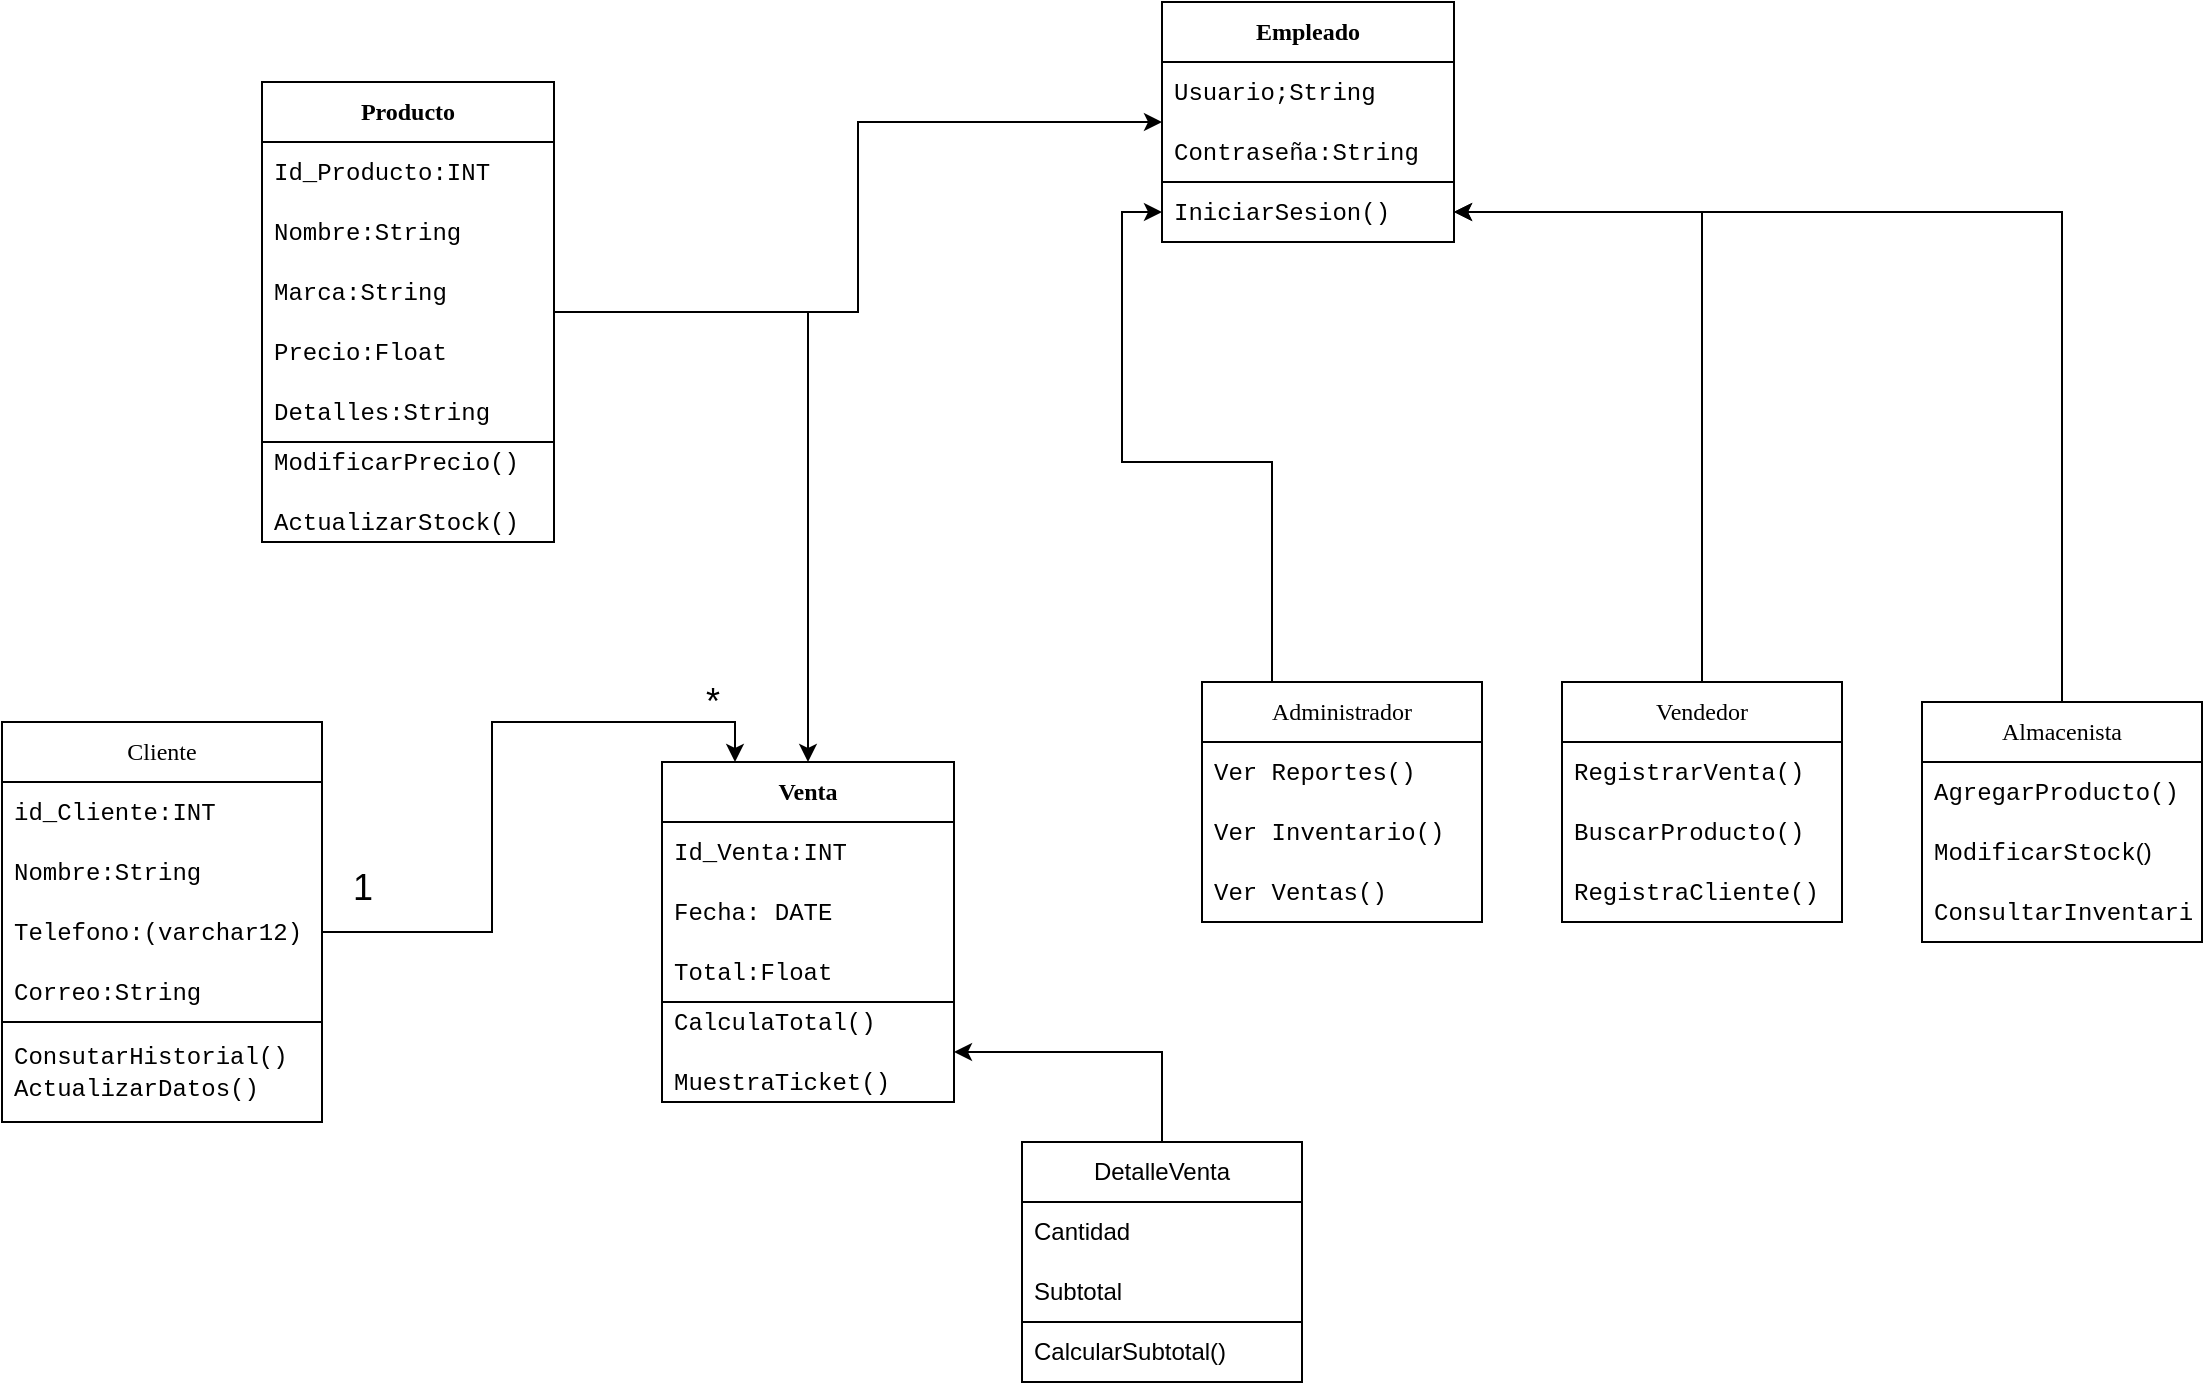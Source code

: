 <mxfile version="28.0.5">
  <diagram name="Página-1" id="lun50GtIDAeS44Tnptqp">
    <mxGraphModel dx="1812" dy="477" grid="1" gridSize="10" guides="1" tooltips="1" connect="1" arrows="1" fold="1" page="1" pageScale="1" pageWidth="827" pageHeight="1169" math="0" shadow="0">
      <root>
        <mxCell id="0" />
        <mxCell id="1" parent="0" />
        <mxCell id="pXYQC-w7GwX_-jRRe3Km-23" value="" style="edgeStyle=orthogonalEdgeStyle;rounded=0;orthogonalLoop=1;jettySize=auto;html=1;" parent="1" source="v3FBO9S3p2SLahumlQ9q-1" target="pXYQC-w7GwX_-jRRe3Km-17" edge="1">
          <mxGeometry relative="1" as="geometry" />
        </mxCell>
        <mxCell id="pXYQC-w7GwX_-jRRe3Km-31" value="" style="edgeStyle=orthogonalEdgeStyle;rounded=0;orthogonalLoop=1;jettySize=auto;html=1;" parent="1" source="v3FBO9S3p2SLahumlQ9q-1" target="pXYQC-w7GwX_-jRRe3Km-25" edge="1">
          <mxGeometry relative="1" as="geometry" />
        </mxCell>
        <mxCell id="v3FBO9S3p2SLahumlQ9q-1" value="&lt;font face=&quot;Times New Roman&quot;&gt;Producto&lt;/font&gt;" style="swimlane;fontStyle=1;childLayout=stackLayout;horizontal=1;startSize=30;horizontalStack=0;resizeParent=1;resizeParentMax=0;resizeLast=0;collapsible=1;marginBottom=0;whiteSpace=wrap;html=1;" parent="1" vertex="1">
          <mxGeometry x="-100" y="100" width="146" height="230" as="geometry">
            <mxRectangle x="274" y="70" width="160" height="30" as="alternateBounds" />
          </mxGeometry>
        </mxCell>
        <mxCell id="v3FBO9S3p2SLahumlQ9q-2" value="&lt;font face=&quot;Courier New&quot;&gt;Id_Producto:INT&lt;/font&gt;" style="text;strokeColor=none;fillColor=none;align=left;verticalAlign=middle;spacingLeft=4;spacingRight=4;overflow=hidden;points=[[0,0.5],[1,0.5]];portConstraint=eastwest;rotatable=0;whiteSpace=wrap;html=1;" parent="v3FBO9S3p2SLahumlQ9q-1" vertex="1">
          <mxGeometry y="30" width="146" height="30" as="geometry" />
        </mxCell>
        <mxCell id="pXYQC-w7GwX_-jRRe3Km-1" value="&lt;font face=&quot;Courier New&quot;&gt;Nombre:String&lt;/font&gt;" style="text;strokeColor=none;fillColor=none;align=left;verticalAlign=middle;spacingLeft=4;spacingRight=4;overflow=hidden;points=[[0,0.5],[1,0.5]];portConstraint=eastwest;rotatable=0;whiteSpace=wrap;html=1;" parent="v3FBO9S3p2SLahumlQ9q-1" vertex="1">
          <mxGeometry y="60" width="146" height="30" as="geometry" />
        </mxCell>
        <mxCell id="pXYQC-w7GwX_-jRRe3Km-2" value="&lt;font face=&quot;Courier New&quot;&gt;Marca:String&lt;/font&gt;" style="text;strokeColor=none;fillColor=none;align=left;verticalAlign=middle;spacingLeft=4;spacingRight=4;overflow=hidden;points=[[0,0.5],[1,0.5]];portConstraint=eastwest;rotatable=0;whiteSpace=wrap;html=1;" parent="v3FBO9S3p2SLahumlQ9q-1" vertex="1">
          <mxGeometry y="90" width="146" height="30" as="geometry" />
        </mxCell>
        <mxCell id="pXYQC-w7GwX_-jRRe3Km-13" value="&lt;font face=&quot;Courier New&quot;&gt;Precio:Float&lt;/font&gt;" style="text;strokeColor=none;fillColor=none;align=left;verticalAlign=middle;spacingLeft=4;spacingRight=4;overflow=hidden;points=[[0,0.5],[1,0.5]];portConstraint=eastwest;rotatable=0;whiteSpace=wrap;html=1;" parent="v3FBO9S3p2SLahumlQ9q-1" vertex="1">
          <mxGeometry y="120" width="146" height="30" as="geometry" />
        </mxCell>
        <mxCell id="pXYQC-w7GwX_-jRRe3Km-78" value="&lt;font face=&quot;Courier New&quot;&gt;Detalles:String&lt;/font&gt;" style="text;strokeColor=none;fillColor=none;align=left;verticalAlign=middle;spacingLeft=4;spacingRight=4;overflow=hidden;points=[[0,0.5],[1,0.5]];portConstraint=eastwest;rotatable=0;whiteSpace=wrap;html=1;" parent="v3FBO9S3p2SLahumlQ9q-1" vertex="1">
          <mxGeometry y="150" width="146" height="30" as="geometry" />
        </mxCell>
        <mxCell id="v3FBO9S3p2SLahumlQ9q-3" value="&lt;font face=&quot;Courier New&quot;&gt;ModificarPrecio()&lt;/font&gt;&lt;div&gt;&lt;font face=&quot;Courier New&quot;&gt;&lt;br&gt;&lt;/font&gt;&lt;div&gt;&lt;font face=&quot;Courier New&quot;&gt;ActualizarStock()&lt;/font&gt;&lt;/div&gt;&lt;/div&gt;" style="text;strokeColor=default;fillColor=none;align=left;verticalAlign=middle;spacingLeft=4;spacingRight=4;overflow=hidden;points=[[0,0.5],[1,0.5]];portConstraint=eastwest;rotatable=0;whiteSpace=wrap;html=1;" parent="v3FBO9S3p2SLahumlQ9q-1" vertex="1">
          <mxGeometry y="180" width="146" height="50" as="geometry" />
        </mxCell>
        <mxCell id="pXYQC-w7GwX_-jRRe3Km-17" value="&lt;font face=&quot;Times New Roman&quot;&gt;Venta&lt;/font&gt;" style="swimlane;fontStyle=1;childLayout=stackLayout;horizontal=1;startSize=30;horizontalStack=0;resizeParent=1;resizeParentMax=0;resizeLast=0;collapsible=1;marginBottom=0;whiteSpace=wrap;html=1;" parent="1" vertex="1">
          <mxGeometry x="100" y="440" width="146" height="170" as="geometry">
            <mxRectangle x="274" y="70" width="160" height="30" as="alternateBounds" />
          </mxGeometry>
        </mxCell>
        <mxCell id="pXYQC-w7GwX_-jRRe3Km-18" value="&lt;font face=&quot;Courier New&quot;&gt;Id_Venta:INT&lt;/font&gt;" style="text;strokeColor=none;fillColor=none;align=left;verticalAlign=middle;spacingLeft=4;spacingRight=4;overflow=hidden;points=[[0,0.5],[1,0.5]];portConstraint=eastwest;rotatable=0;whiteSpace=wrap;html=1;" parent="pXYQC-w7GwX_-jRRe3Km-17" vertex="1">
          <mxGeometry y="30" width="146" height="30" as="geometry" />
        </mxCell>
        <mxCell id="pXYQC-w7GwX_-jRRe3Km-19" value="&lt;font face=&quot;Courier New&quot;&gt;Fecha: DATE&lt;/font&gt;" style="text;strokeColor=none;fillColor=none;align=left;verticalAlign=middle;spacingLeft=4;spacingRight=4;overflow=hidden;points=[[0,0.5],[1,0.5]];portConstraint=eastwest;rotatable=0;whiteSpace=wrap;html=1;" parent="pXYQC-w7GwX_-jRRe3Km-17" vertex="1">
          <mxGeometry y="60" width="146" height="30" as="geometry" />
        </mxCell>
        <mxCell id="pXYQC-w7GwX_-jRRe3Km-20" value="&lt;font face=&quot;Courier New&quot;&gt;Total:Float&lt;/font&gt;" style="text;strokeColor=none;fillColor=none;align=left;verticalAlign=middle;spacingLeft=4;spacingRight=4;overflow=hidden;points=[[0,0.5],[1,0.5]];portConstraint=eastwest;rotatable=0;whiteSpace=wrap;html=1;" parent="pXYQC-w7GwX_-jRRe3Km-17" vertex="1">
          <mxGeometry y="90" width="146" height="30" as="geometry" />
        </mxCell>
        <mxCell id="pXYQC-w7GwX_-jRRe3Km-22" value="&lt;font face=&quot;Courier New&quot;&gt;CalculaTotal()&lt;/font&gt;&lt;div&gt;&lt;font face=&quot;Courier New&quot;&gt;&lt;br&gt;&lt;/font&gt;&lt;div&gt;&lt;font face=&quot;Courier New&quot;&gt;MuestraTicket()&lt;/font&gt;&lt;/div&gt;&lt;/div&gt;" style="text;strokeColor=default;fillColor=none;align=left;verticalAlign=middle;spacingLeft=4;spacingRight=4;overflow=hidden;points=[[0,0.5],[1,0.5]];portConstraint=eastwest;rotatable=0;whiteSpace=wrap;html=1;" parent="pXYQC-w7GwX_-jRRe3Km-17" vertex="1">
          <mxGeometry y="120" width="146" height="50" as="geometry" />
        </mxCell>
        <mxCell id="pXYQC-w7GwX_-jRRe3Km-25" value="&lt;font face=&quot;Times New Roman&quot;&gt;Empleado&lt;/font&gt;" style="swimlane;fontStyle=1;childLayout=stackLayout;horizontal=1;startSize=30;horizontalStack=0;resizeParent=1;resizeParentMax=0;resizeLast=0;collapsible=1;marginBottom=0;whiteSpace=wrap;html=1;" parent="1" vertex="1">
          <mxGeometry x="350" y="60" width="146" height="120" as="geometry">
            <mxRectangle x="274" y="70" width="160" height="30" as="alternateBounds" />
          </mxGeometry>
        </mxCell>
        <mxCell id="pXYQC-w7GwX_-jRRe3Km-28" value="&lt;font face=&quot;Courier New&quot;&gt;Usuario;&lt;/font&gt;&lt;span style=&quot;font-family: &amp;quot;Courier New&amp;quot;;&quot;&gt;String&lt;/span&gt;" style="text;strokeColor=none;fillColor=none;align=left;verticalAlign=middle;spacingLeft=4;spacingRight=4;overflow=hidden;points=[[0,0.5],[1,0.5]];portConstraint=eastwest;rotatable=0;whiteSpace=wrap;html=1;" parent="pXYQC-w7GwX_-jRRe3Km-25" vertex="1">
          <mxGeometry y="30" width="146" height="30" as="geometry" />
        </mxCell>
        <mxCell id="pXYQC-w7GwX_-jRRe3Km-29" value="&lt;font face=&quot;Courier New&quot;&gt;Contraseña:&lt;/font&gt;&lt;span style=&quot;font-family: &amp;quot;Courier New&amp;quot;;&quot;&gt;String&lt;/span&gt;" style="text;strokeColor=none;fillColor=none;align=left;verticalAlign=middle;spacingLeft=4;spacingRight=4;overflow=hidden;points=[[0,0.5],[1,0.5]];portConstraint=eastwest;rotatable=0;whiteSpace=wrap;html=1;" parent="pXYQC-w7GwX_-jRRe3Km-25" vertex="1">
          <mxGeometry y="60" width="146" height="30" as="geometry" />
        </mxCell>
        <mxCell id="pXYQC-w7GwX_-jRRe3Km-30" value="&lt;font face=&quot;Courier New&quot;&gt;IniciarSesion()&lt;/font&gt;" style="text;strokeColor=default;fillColor=none;align=left;verticalAlign=middle;spacingLeft=4;spacingRight=4;overflow=hidden;points=[[0,0.5],[1,0.5]];portConstraint=eastwest;rotatable=0;whiteSpace=wrap;html=1;" parent="pXYQC-w7GwX_-jRRe3Km-25" vertex="1">
          <mxGeometry y="90" width="146" height="30" as="geometry" />
        </mxCell>
        <mxCell id="pXYQC-w7GwX_-jRRe3Km-64" style="edgeStyle=orthogonalEdgeStyle;rounded=0;orthogonalLoop=1;jettySize=auto;html=1;exitX=0.25;exitY=0;exitDx=0;exitDy=0;entryX=0;entryY=0.5;entryDx=0;entryDy=0;" parent="1" source="pXYQC-w7GwX_-jRRe3Km-32" target="pXYQC-w7GwX_-jRRe3Km-30" edge="1">
          <mxGeometry relative="1" as="geometry" />
        </mxCell>
        <mxCell id="pXYQC-w7GwX_-jRRe3Km-32" value="&lt;font face=&quot;Times New Roman&quot;&gt;Administrador&lt;/font&gt;" style="swimlane;fontStyle=0;childLayout=stackLayout;horizontal=1;startSize=30;horizontalStack=0;resizeParent=1;resizeParentMax=0;resizeLast=0;collapsible=1;marginBottom=0;whiteSpace=wrap;html=1;" parent="1" vertex="1">
          <mxGeometry x="370" y="400" width="140" height="120" as="geometry" />
        </mxCell>
        <mxCell id="pXYQC-w7GwX_-jRRe3Km-33" value="&lt;font face=&quot;Courier New&quot;&gt;Ver Reportes()&lt;/font&gt;" style="text;strokeColor=none;fillColor=none;align=left;verticalAlign=middle;spacingLeft=4;spacingRight=4;overflow=hidden;points=[[0,0.5],[1,0.5]];portConstraint=eastwest;rotatable=0;whiteSpace=wrap;html=1;" parent="pXYQC-w7GwX_-jRRe3Km-32" vertex="1">
          <mxGeometry y="30" width="140" height="30" as="geometry" />
        </mxCell>
        <mxCell id="pXYQC-w7GwX_-jRRe3Km-34" value="&lt;font face=&quot;Courier New&quot;&gt;Ver Inventario()&lt;/font&gt;" style="text;strokeColor=none;fillColor=none;align=left;verticalAlign=middle;spacingLeft=4;spacingRight=4;overflow=hidden;points=[[0,0.5],[1,0.5]];portConstraint=eastwest;rotatable=0;whiteSpace=wrap;html=1;" parent="pXYQC-w7GwX_-jRRe3Km-32" vertex="1">
          <mxGeometry y="60" width="140" height="30" as="geometry" />
        </mxCell>
        <mxCell id="pXYQC-w7GwX_-jRRe3Km-35" value="&lt;font face=&quot;Courier New&quot;&gt;Ver Ventas()&lt;/font&gt;" style="text;strokeColor=none;fillColor=none;align=left;verticalAlign=middle;spacingLeft=4;spacingRight=4;overflow=hidden;points=[[0,0.5],[1,0.5]];portConstraint=eastwest;rotatable=0;whiteSpace=wrap;html=1;" parent="pXYQC-w7GwX_-jRRe3Km-32" vertex="1">
          <mxGeometry y="90" width="140" height="30" as="geometry" />
        </mxCell>
        <mxCell id="pXYQC-w7GwX_-jRRe3Km-65" style="edgeStyle=orthogonalEdgeStyle;rounded=0;orthogonalLoop=1;jettySize=auto;html=1;exitX=0.5;exitY=0;exitDx=0;exitDy=0;entryX=1;entryY=0.5;entryDx=0;entryDy=0;" parent="1" source="pXYQC-w7GwX_-jRRe3Km-40" target="pXYQC-w7GwX_-jRRe3Km-30" edge="1">
          <mxGeometry relative="1" as="geometry" />
        </mxCell>
        <mxCell id="pXYQC-w7GwX_-jRRe3Km-40" value="&lt;font face=&quot;Times New Roman&quot;&gt;Vendedor&lt;/font&gt;" style="swimlane;fontStyle=0;childLayout=stackLayout;horizontal=1;startSize=30;horizontalStack=0;resizeParent=1;resizeParentMax=0;resizeLast=0;collapsible=1;marginBottom=0;whiteSpace=wrap;html=1;" parent="1" vertex="1">
          <mxGeometry x="550" y="400" width="140" height="120" as="geometry" />
        </mxCell>
        <mxCell id="pXYQC-w7GwX_-jRRe3Km-41" value="&lt;font face=&quot;Courier New&quot;&gt;RegistrarVenta()&lt;/font&gt;" style="text;strokeColor=none;fillColor=none;align=left;verticalAlign=middle;spacingLeft=4;spacingRight=4;overflow=hidden;points=[[0,0.5],[1,0.5]];portConstraint=eastwest;rotatable=0;whiteSpace=wrap;html=1;" parent="pXYQC-w7GwX_-jRRe3Km-40" vertex="1">
          <mxGeometry y="30" width="140" height="30" as="geometry" />
        </mxCell>
        <mxCell id="pXYQC-w7GwX_-jRRe3Km-42" value="&lt;font face=&quot;Courier New&quot;&gt;BuscarProducto()&lt;/font&gt;" style="text;strokeColor=none;fillColor=none;align=left;verticalAlign=middle;spacingLeft=4;spacingRight=4;overflow=hidden;points=[[0,0.5],[1,0.5]];portConstraint=eastwest;rotatable=0;whiteSpace=wrap;html=1;" parent="pXYQC-w7GwX_-jRRe3Km-40" vertex="1">
          <mxGeometry y="60" width="140" height="30" as="geometry" />
        </mxCell>
        <mxCell id="pXYQC-w7GwX_-jRRe3Km-43" value="&lt;font face=&quot;Courier New&quot;&gt;RegistraCliente()&lt;/font&gt;" style="text;strokeColor=none;fillColor=none;align=left;verticalAlign=middle;spacingLeft=4;spacingRight=4;overflow=hidden;points=[[0,0.5],[1,0.5]];portConstraint=eastwest;rotatable=0;whiteSpace=wrap;html=1;" parent="pXYQC-w7GwX_-jRRe3Km-40" vertex="1">
          <mxGeometry y="90" width="140" height="30" as="geometry" />
        </mxCell>
        <mxCell id="pXYQC-w7GwX_-jRRe3Km-44" value="&lt;font face=&quot;Times New Roman&quot;&gt;Almacenista&lt;/font&gt;" style="swimlane;fontStyle=0;childLayout=stackLayout;horizontal=1;startSize=30;horizontalStack=0;resizeParent=1;resizeParentMax=0;resizeLast=0;collapsible=1;marginBottom=0;whiteSpace=wrap;html=1;" parent="1" vertex="1">
          <mxGeometry x="730" y="410" width="140" height="120" as="geometry" />
        </mxCell>
        <mxCell id="pXYQC-w7GwX_-jRRe3Km-45" value="&lt;font face=&quot;Courier New&quot;&gt;AgregarProducto()&lt;/font&gt;" style="text;strokeColor=none;fillColor=none;align=left;verticalAlign=middle;spacingLeft=4;spacingRight=4;overflow=hidden;points=[[0,0.5],[1,0.5]];portConstraint=eastwest;rotatable=0;whiteSpace=wrap;html=1;" parent="pXYQC-w7GwX_-jRRe3Km-44" vertex="1">
          <mxGeometry y="30" width="140" height="30" as="geometry" />
        </mxCell>
        <mxCell id="pXYQC-w7GwX_-jRRe3Km-46" value="&lt;font face=&quot;Courier New&quot;&gt;ModificarStock&lt;/font&gt;()" style="text;strokeColor=none;fillColor=none;align=left;verticalAlign=middle;spacingLeft=4;spacingRight=4;overflow=hidden;points=[[0,0.5],[1,0.5]];portConstraint=eastwest;rotatable=0;whiteSpace=wrap;html=1;" parent="pXYQC-w7GwX_-jRRe3Km-44" vertex="1">
          <mxGeometry y="60" width="140" height="30" as="geometry" />
        </mxCell>
        <mxCell id="pXYQC-w7GwX_-jRRe3Km-47" value="&lt;font face=&quot;Courier New&quot;&gt;ConsultarInventario()&lt;/font&gt;" style="text;strokeColor=none;fillColor=none;align=left;verticalAlign=middle;spacingLeft=4;spacingRight=4;overflow=hidden;points=[[0,0.5],[1,0.5]];portConstraint=eastwest;rotatable=0;whiteSpace=wrap;html=1;" parent="pXYQC-w7GwX_-jRRe3Km-44" vertex="1">
          <mxGeometry y="90" width="140" height="30" as="geometry" />
        </mxCell>
        <mxCell id="pXYQC-w7GwX_-jRRe3Km-49" value="" style="edgeStyle=orthogonalEdgeStyle;rounded=0;orthogonalLoop=1;jettySize=auto;html=1;entryX=1;entryY=0.5;entryDx=0;entryDy=0;exitX=0.5;exitY=0;exitDx=0;exitDy=0;" parent="1" source="pXYQC-w7GwX_-jRRe3Km-44" target="pXYQC-w7GwX_-jRRe3Km-30" edge="1">
          <mxGeometry relative="1" as="geometry">
            <mxPoint x="810" y="230" as="sourcePoint" />
            <mxPoint x="914" y="200" as="targetPoint" />
          </mxGeometry>
        </mxCell>
        <mxCell id="pXYQC-w7GwX_-jRRe3Km-54" value="&lt;font face=&quot;Times New Roman&quot;&gt;Cliente&lt;/font&gt;" style="swimlane;fontStyle=0;childLayout=stackLayout;horizontal=1;startSize=30;horizontalStack=0;resizeParent=1;resizeParentMax=0;resizeLast=0;collapsible=1;marginBottom=0;whiteSpace=wrap;html=1;" parent="1" vertex="1">
          <mxGeometry x="-230" y="420" width="160" height="200" as="geometry" />
        </mxCell>
        <mxCell id="pXYQC-w7GwX_-jRRe3Km-55" value="&lt;font face=&quot;Courier New&quot;&gt;id_Cliente:INT&lt;/font&gt;" style="text;strokeColor=none;fillColor=none;align=left;verticalAlign=middle;spacingLeft=4;spacingRight=4;overflow=hidden;points=[[0,0.5],[1,0.5]];portConstraint=eastwest;rotatable=0;whiteSpace=wrap;html=1;" parent="pXYQC-w7GwX_-jRRe3Km-54" vertex="1">
          <mxGeometry y="30" width="160" height="30" as="geometry" />
        </mxCell>
        <mxCell id="pXYQC-w7GwX_-jRRe3Km-56" value="&lt;font face=&quot;Courier New&quot;&gt;Nombre:String&lt;/font&gt;" style="text;strokeColor=none;fillColor=none;align=left;verticalAlign=middle;spacingLeft=4;spacingRight=4;overflow=hidden;points=[[0,0.5],[1,0.5]];portConstraint=eastwest;rotatable=0;whiteSpace=wrap;html=1;" parent="pXYQC-w7GwX_-jRRe3Km-54" vertex="1">
          <mxGeometry y="60" width="160" height="30" as="geometry" />
        </mxCell>
        <mxCell id="pXYQC-w7GwX_-jRRe3Km-57" value="&lt;font face=&quot;Courier New&quot;&gt;Telefono:(varchar12)&lt;/font&gt;" style="text;strokeColor=none;fillColor=none;align=left;verticalAlign=middle;spacingLeft=4;spacingRight=4;overflow=hidden;points=[[0,0.5],[1,0.5]];portConstraint=eastwest;rotatable=0;whiteSpace=wrap;html=1;" parent="pXYQC-w7GwX_-jRRe3Km-54" vertex="1">
          <mxGeometry y="90" width="160" height="30" as="geometry" />
        </mxCell>
        <mxCell id="pXYQC-w7GwX_-jRRe3Km-58" value="&lt;font face=&quot;Courier New&quot;&gt;Correo:String&lt;/font&gt;" style="text;strokeColor=none;fillColor=none;align=left;verticalAlign=middle;spacingLeft=4;spacingRight=4;overflow=hidden;points=[[0,0.5],[1,0.5]];portConstraint=eastwest;rotatable=0;whiteSpace=wrap;html=1;" parent="pXYQC-w7GwX_-jRRe3Km-54" vertex="1">
          <mxGeometry y="120" width="160" height="30" as="geometry" />
        </mxCell>
        <mxCell id="pXYQC-w7GwX_-jRRe3Km-59" value="&lt;font face=&quot;Courier New&quot;&gt;ConsutarHistorial()&lt;/font&gt;&lt;div&gt;&lt;font face=&quot;Courier New&quot;&gt;ActualizarDatos()&lt;/font&gt;&lt;/div&gt;" style="text;strokeColor=default;fillColor=none;align=left;verticalAlign=middle;spacingLeft=4;spacingRight=4;overflow=hidden;points=[[0,0.5],[1,0.5]];portConstraint=eastwest;rotatable=0;whiteSpace=wrap;html=1;" parent="pXYQC-w7GwX_-jRRe3Km-54" vertex="1">
          <mxGeometry y="150" width="160" height="50" as="geometry" />
        </mxCell>
        <mxCell id="pXYQC-w7GwX_-jRRe3Km-63" style="edgeStyle=orthogonalEdgeStyle;rounded=0;orthogonalLoop=1;jettySize=auto;html=1;exitX=1;exitY=0.5;exitDx=0;exitDy=0;entryX=0.25;entryY=0;entryDx=0;entryDy=0;" parent="1" source="pXYQC-w7GwX_-jRRe3Km-57" target="pXYQC-w7GwX_-jRRe3Km-17" edge="1">
          <mxGeometry relative="1" as="geometry" />
        </mxCell>
        <mxCell id="pXYQC-w7GwX_-jRRe3Km-67" value="&lt;font style=&quot;font-size: 18px;&quot;&gt;1&lt;/font&gt;" style="text;html=1;align=center;verticalAlign=middle;resizable=0;points=[];autosize=1;strokeColor=none;fillColor=none;" parent="1" vertex="1">
          <mxGeometry x="-65" y="483" width="30" height="40" as="geometry" />
        </mxCell>
        <mxCell id="pXYQC-w7GwX_-jRRe3Km-68" value="&lt;font style=&quot;font-size: 18px;&quot;&gt;*&lt;/font&gt;" style="text;html=1;align=center;verticalAlign=middle;resizable=0;points=[];autosize=1;strokeColor=none;fillColor=none;" parent="1" vertex="1">
          <mxGeometry x="110" y="390" width="30" height="40" as="geometry" />
        </mxCell>
        <mxCell id="pXYQC-w7GwX_-jRRe3Km-77" style="edgeStyle=orthogonalEdgeStyle;rounded=0;orthogonalLoop=1;jettySize=auto;html=1;exitX=0.5;exitY=0;exitDx=0;exitDy=0;entryX=1;entryY=0.5;entryDx=0;entryDy=0;" parent="1" source="pXYQC-w7GwX_-jRRe3Km-71" target="pXYQC-w7GwX_-jRRe3Km-22" edge="1">
          <mxGeometry relative="1" as="geometry" />
        </mxCell>
        <mxCell id="pXYQC-w7GwX_-jRRe3Km-71" value="DetalleVenta" style="swimlane;fontStyle=0;childLayout=stackLayout;horizontal=1;startSize=30;horizontalStack=0;resizeParent=1;resizeParentMax=0;resizeLast=0;collapsible=1;marginBottom=0;whiteSpace=wrap;html=1;" parent="1" vertex="1">
          <mxGeometry x="280" y="630" width="140" height="120" as="geometry" />
        </mxCell>
        <mxCell id="pXYQC-w7GwX_-jRRe3Km-72" value="Cantidad" style="text;strokeColor=none;fillColor=none;align=left;verticalAlign=middle;spacingLeft=4;spacingRight=4;overflow=hidden;points=[[0,0.5],[1,0.5]];portConstraint=eastwest;rotatable=0;whiteSpace=wrap;html=1;" parent="pXYQC-w7GwX_-jRRe3Km-71" vertex="1">
          <mxGeometry y="30" width="140" height="30" as="geometry" />
        </mxCell>
        <mxCell id="pXYQC-w7GwX_-jRRe3Km-73" value="Subtotal" style="text;strokeColor=none;fillColor=none;align=left;verticalAlign=middle;spacingLeft=4;spacingRight=4;overflow=hidden;points=[[0,0.5],[1,0.5]];portConstraint=eastwest;rotatable=0;whiteSpace=wrap;html=1;" parent="pXYQC-w7GwX_-jRRe3Km-71" vertex="1">
          <mxGeometry y="60" width="140" height="30" as="geometry" />
        </mxCell>
        <mxCell id="pXYQC-w7GwX_-jRRe3Km-74" value="CalcularSubtotal()" style="text;strokeColor=default;fillColor=none;align=left;verticalAlign=middle;spacingLeft=4;spacingRight=4;overflow=hidden;points=[[0,0.5],[1,0.5]];portConstraint=eastwest;rotatable=0;whiteSpace=wrap;html=1;" parent="pXYQC-w7GwX_-jRRe3Km-71" vertex="1">
          <mxGeometry y="90" width="140" height="30" as="geometry" />
        </mxCell>
      </root>
    </mxGraphModel>
  </diagram>
</mxfile>
